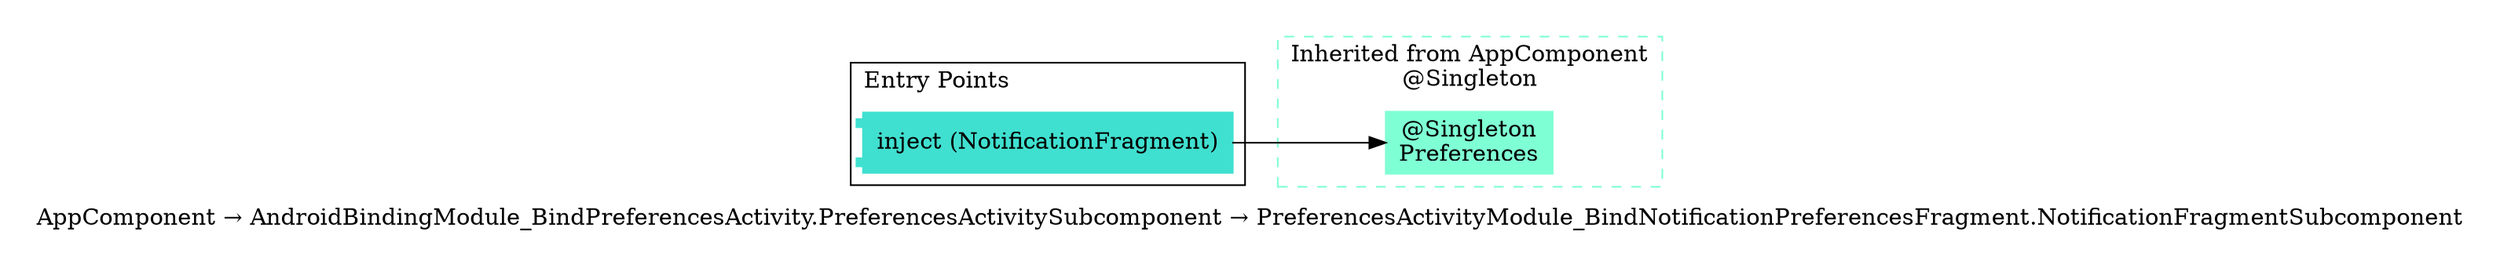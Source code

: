 digraph "org.owntracks.android.injection.components.AppComponent → org.owntracks.android.injection.modules.AndroidBindingModule_BindPreferencesActivity.PreferencesActivitySubcomponent → org.owntracks.android.ui.preferences.PreferencesActivityModule_BindNotificationPreferencesFragment.NotificationFragmentSubcomponent" {
  graph [rankdir="LR", labeljust="l", label="AppComponent → AndroidBindingModule_BindPreferencesActivity.PreferencesActivitySubcomponent → PreferencesActivityModule_BindNotificationPreferencesFragment.NotificationFragmentSubcomponent", pad="0.2", compound="true"]
  node [shape="rectangle", style="filled", color="turquoise"]
  subgraph "cluster_Entry Points" {
    graph [labeljust="l", label="Entry Points"]
    node [shape="component", penwidth="2"]
    "60d0ba45-1b57-4747-bcde-9c4a492e3647" [label="inject (NotificationFragment)", color="turquoise", shape="component"]
  }
  subgraph "cluster_Dependency Graph" {
    graph [labeljust="l", label="Dependency Graph"]
  }
  subgraph "cluster_Subcomponents" {
    graph [labeljust="l", shape="folder", label="Subcomponents"]
  }
  subgraph "cluster_AppComponent" {
    graph [labeljust="c", label="Inherited from AppComponent\n@Singleton", style="dashed", href="org.owntracks.android.injection.components.AppComponent.svg", color="aquamarine"]
    "3d11930c-6476-44d3-b5d5-9f77a89299dc" [label="@Singleton\nPreferences", color="aquamarine"]
  }
  "60d0ba45-1b57-4747-bcde-9c4a492e3647" -> "3d11930c-6476-44d3-b5d5-9f77a89299dc"
}
